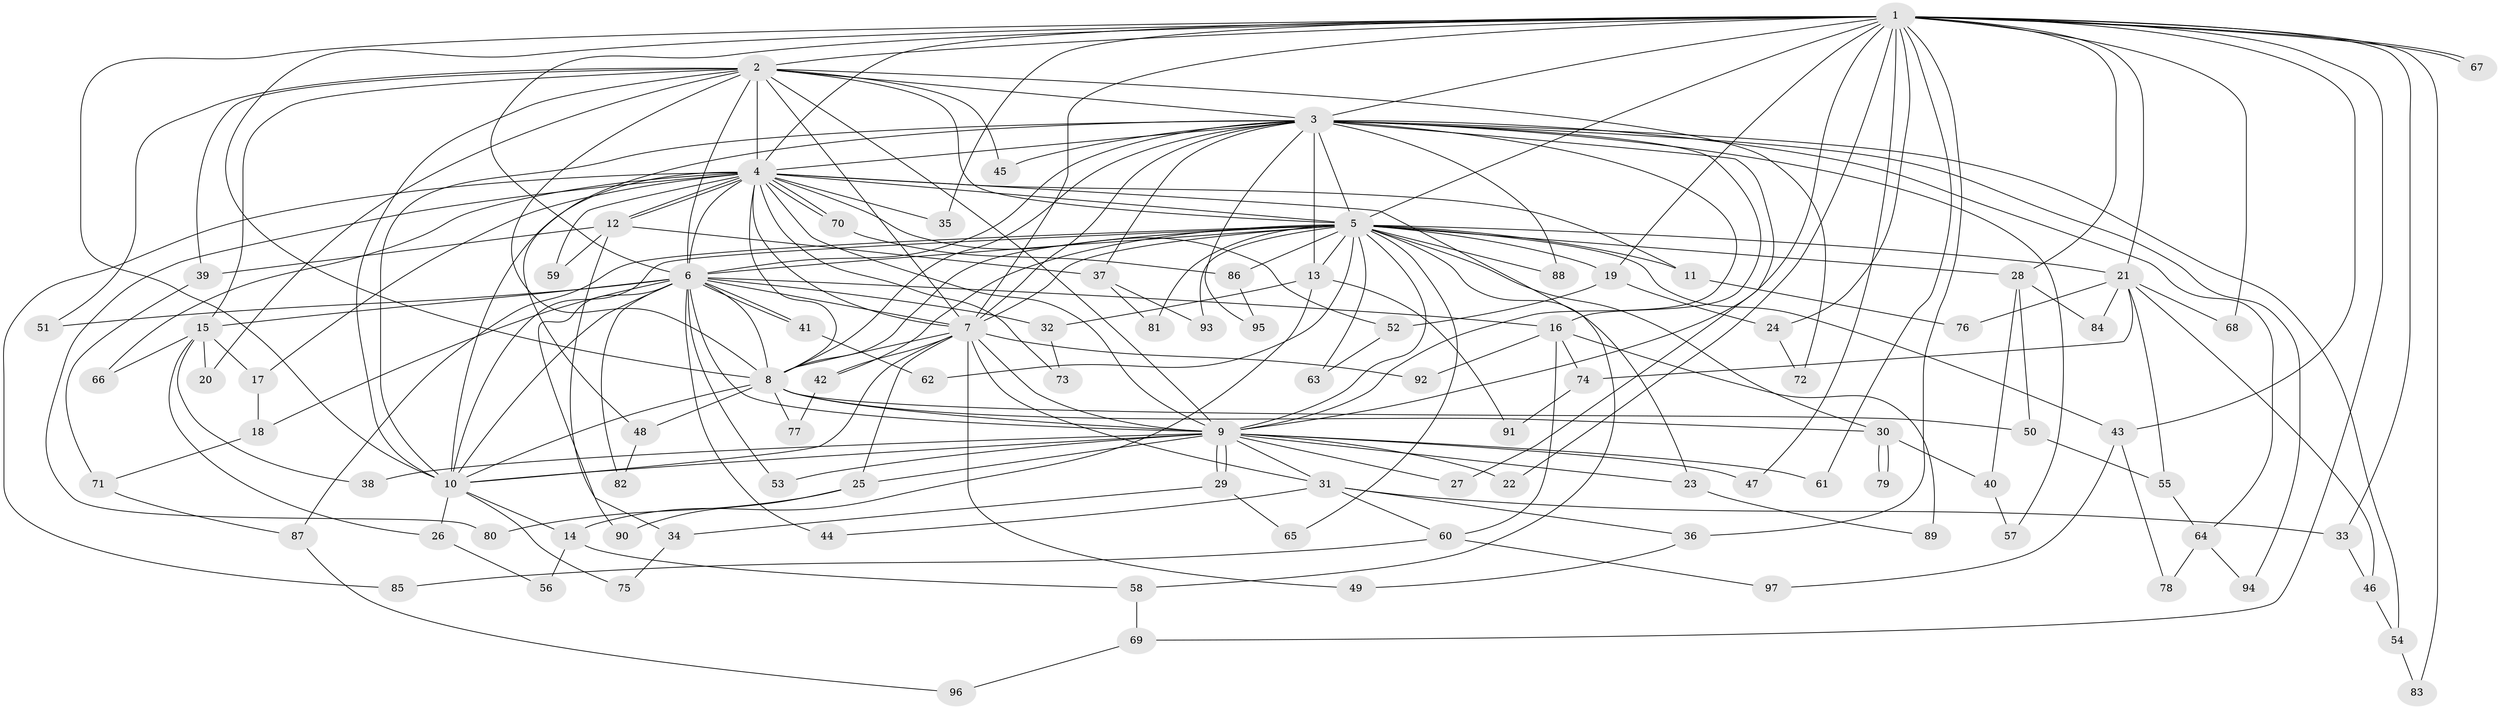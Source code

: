 // coarse degree distribution, {20: 0.014705882352941176, 14: 0.029411764705882353, 27: 0.014705882352941176, 18: 0.014705882352941176, 10: 0.029411764705882353, 15: 0.014705882352941176, 8: 0.014705882352941176, 5: 0.04411764705882353, 4: 0.11764705882352941, 6: 0.029411764705882353, 3: 0.22058823529411764, 2: 0.4264705882352941, 1: 0.029411764705882353}
// Generated by graph-tools (version 1.1) at 2025/49/03/04/25 22:49:56]
// undirected, 97 vertices, 219 edges
graph export_dot {
  node [color=gray90,style=filled];
  1;
  2;
  3;
  4;
  5;
  6;
  7;
  8;
  9;
  10;
  11;
  12;
  13;
  14;
  15;
  16;
  17;
  18;
  19;
  20;
  21;
  22;
  23;
  24;
  25;
  26;
  27;
  28;
  29;
  30;
  31;
  32;
  33;
  34;
  35;
  36;
  37;
  38;
  39;
  40;
  41;
  42;
  43;
  44;
  45;
  46;
  47;
  48;
  49;
  50;
  51;
  52;
  53;
  54;
  55;
  56;
  57;
  58;
  59;
  60;
  61;
  62;
  63;
  64;
  65;
  66;
  67;
  68;
  69;
  70;
  71;
  72;
  73;
  74;
  75;
  76;
  77;
  78;
  79;
  80;
  81;
  82;
  83;
  84;
  85;
  86;
  87;
  88;
  89;
  90;
  91;
  92;
  93;
  94;
  95;
  96;
  97;
  1 -- 2;
  1 -- 3;
  1 -- 4;
  1 -- 5;
  1 -- 6;
  1 -- 7;
  1 -- 8;
  1 -- 9;
  1 -- 10;
  1 -- 19;
  1 -- 21;
  1 -- 22;
  1 -- 24;
  1 -- 28;
  1 -- 33;
  1 -- 35;
  1 -- 36;
  1 -- 43;
  1 -- 47;
  1 -- 61;
  1 -- 67;
  1 -- 67;
  1 -- 68;
  1 -- 69;
  1 -- 83;
  2 -- 3;
  2 -- 4;
  2 -- 5;
  2 -- 6;
  2 -- 7;
  2 -- 8;
  2 -- 9;
  2 -- 10;
  2 -- 15;
  2 -- 20;
  2 -- 39;
  2 -- 45;
  2 -- 51;
  2 -- 72;
  3 -- 4;
  3 -- 5;
  3 -- 6;
  3 -- 7;
  3 -- 8;
  3 -- 9;
  3 -- 10;
  3 -- 13;
  3 -- 16;
  3 -- 27;
  3 -- 37;
  3 -- 45;
  3 -- 48;
  3 -- 54;
  3 -- 57;
  3 -- 64;
  3 -- 88;
  3 -- 94;
  3 -- 95;
  4 -- 5;
  4 -- 6;
  4 -- 7;
  4 -- 8;
  4 -- 9;
  4 -- 10;
  4 -- 11;
  4 -- 12;
  4 -- 12;
  4 -- 17;
  4 -- 35;
  4 -- 52;
  4 -- 58;
  4 -- 59;
  4 -- 66;
  4 -- 70;
  4 -- 70;
  4 -- 73;
  4 -- 80;
  4 -- 85;
  5 -- 6;
  5 -- 7;
  5 -- 8;
  5 -- 9;
  5 -- 10;
  5 -- 11;
  5 -- 13;
  5 -- 19;
  5 -- 21;
  5 -- 23;
  5 -- 28;
  5 -- 30;
  5 -- 42;
  5 -- 43;
  5 -- 62;
  5 -- 63;
  5 -- 65;
  5 -- 81;
  5 -- 86;
  5 -- 87;
  5 -- 88;
  5 -- 93;
  6 -- 7;
  6 -- 8;
  6 -- 9;
  6 -- 10;
  6 -- 15;
  6 -- 16;
  6 -- 18;
  6 -- 32;
  6 -- 41;
  6 -- 41;
  6 -- 44;
  6 -- 51;
  6 -- 53;
  6 -- 82;
  6 -- 90;
  7 -- 8;
  7 -- 9;
  7 -- 10;
  7 -- 25;
  7 -- 31;
  7 -- 42;
  7 -- 49;
  7 -- 92;
  8 -- 9;
  8 -- 10;
  8 -- 30;
  8 -- 48;
  8 -- 50;
  8 -- 77;
  9 -- 10;
  9 -- 22;
  9 -- 23;
  9 -- 25;
  9 -- 27;
  9 -- 29;
  9 -- 29;
  9 -- 31;
  9 -- 38;
  9 -- 47;
  9 -- 53;
  9 -- 61;
  10 -- 14;
  10 -- 26;
  10 -- 75;
  11 -- 76;
  12 -- 34;
  12 -- 37;
  12 -- 39;
  12 -- 59;
  13 -- 14;
  13 -- 32;
  13 -- 91;
  14 -- 56;
  14 -- 58;
  15 -- 17;
  15 -- 20;
  15 -- 26;
  15 -- 38;
  15 -- 66;
  16 -- 60;
  16 -- 74;
  16 -- 89;
  16 -- 92;
  17 -- 18;
  18 -- 71;
  19 -- 24;
  19 -- 52;
  21 -- 46;
  21 -- 55;
  21 -- 68;
  21 -- 74;
  21 -- 76;
  21 -- 84;
  23 -- 89;
  24 -- 72;
  25 -- 80;
  25 -- 90;
  26 -- 56;
  28 -- 40;
  28 -- 50;
  28 -- 84;
  29 -- 34;
  29 -- 65;
  30 -- 40;
  30 -- 79;
  30 -- 79;
  31 -- 33;
  31 -- 36;
  31 -- 44;
  31 -- 60;
  32 -- 73;
  33 -- 46;
  34 -- 75;
  36 -- 49;
  37 -- 81;
  37 -- 93;
  39 -- 71;
  40 -- 57;
  41 -- 62;
  42 -- 77;
  43 -- 78;
  43 -- 97;
  46 -- 54;
  48 -- 82;
  50 -- 55;
  52 -- 63;
  54 -- 83;
  55 -- 64;
  58 -- 69;
  60 -- 85;
  60 -- 97;
  64 -- 78;
  64 -- 94;
  69 -- 96;
  70 -- 86;
  71 -- 87;
  74 -- 91;
  86 -- 95;
  87 -- 96;
}
